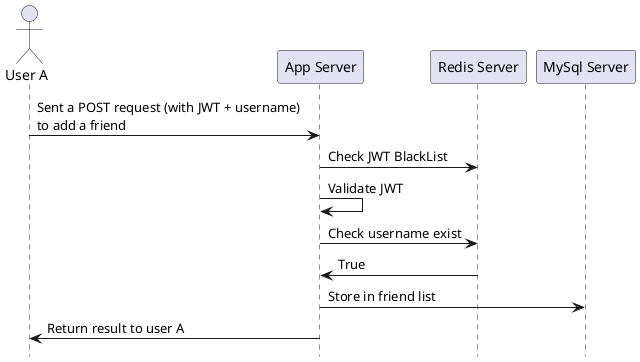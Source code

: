 @startuml addfriend
hide footbox

hide footbox

actor "User A"

"User A" -> "App Server": Sent a POST request (with JWT + username) \nto add a friend
"App Server" -> "Redis Server": Check JWT BlackList
"App Server" -> "App Server": Validate JWT
"App Server" -> "Redis Server": Check username exist
"Redis Server" -> "App Server": True
"App Server" -> "MySql Server": Store in friend list
"App Server" -> "User A": Return result to user A

@enduml